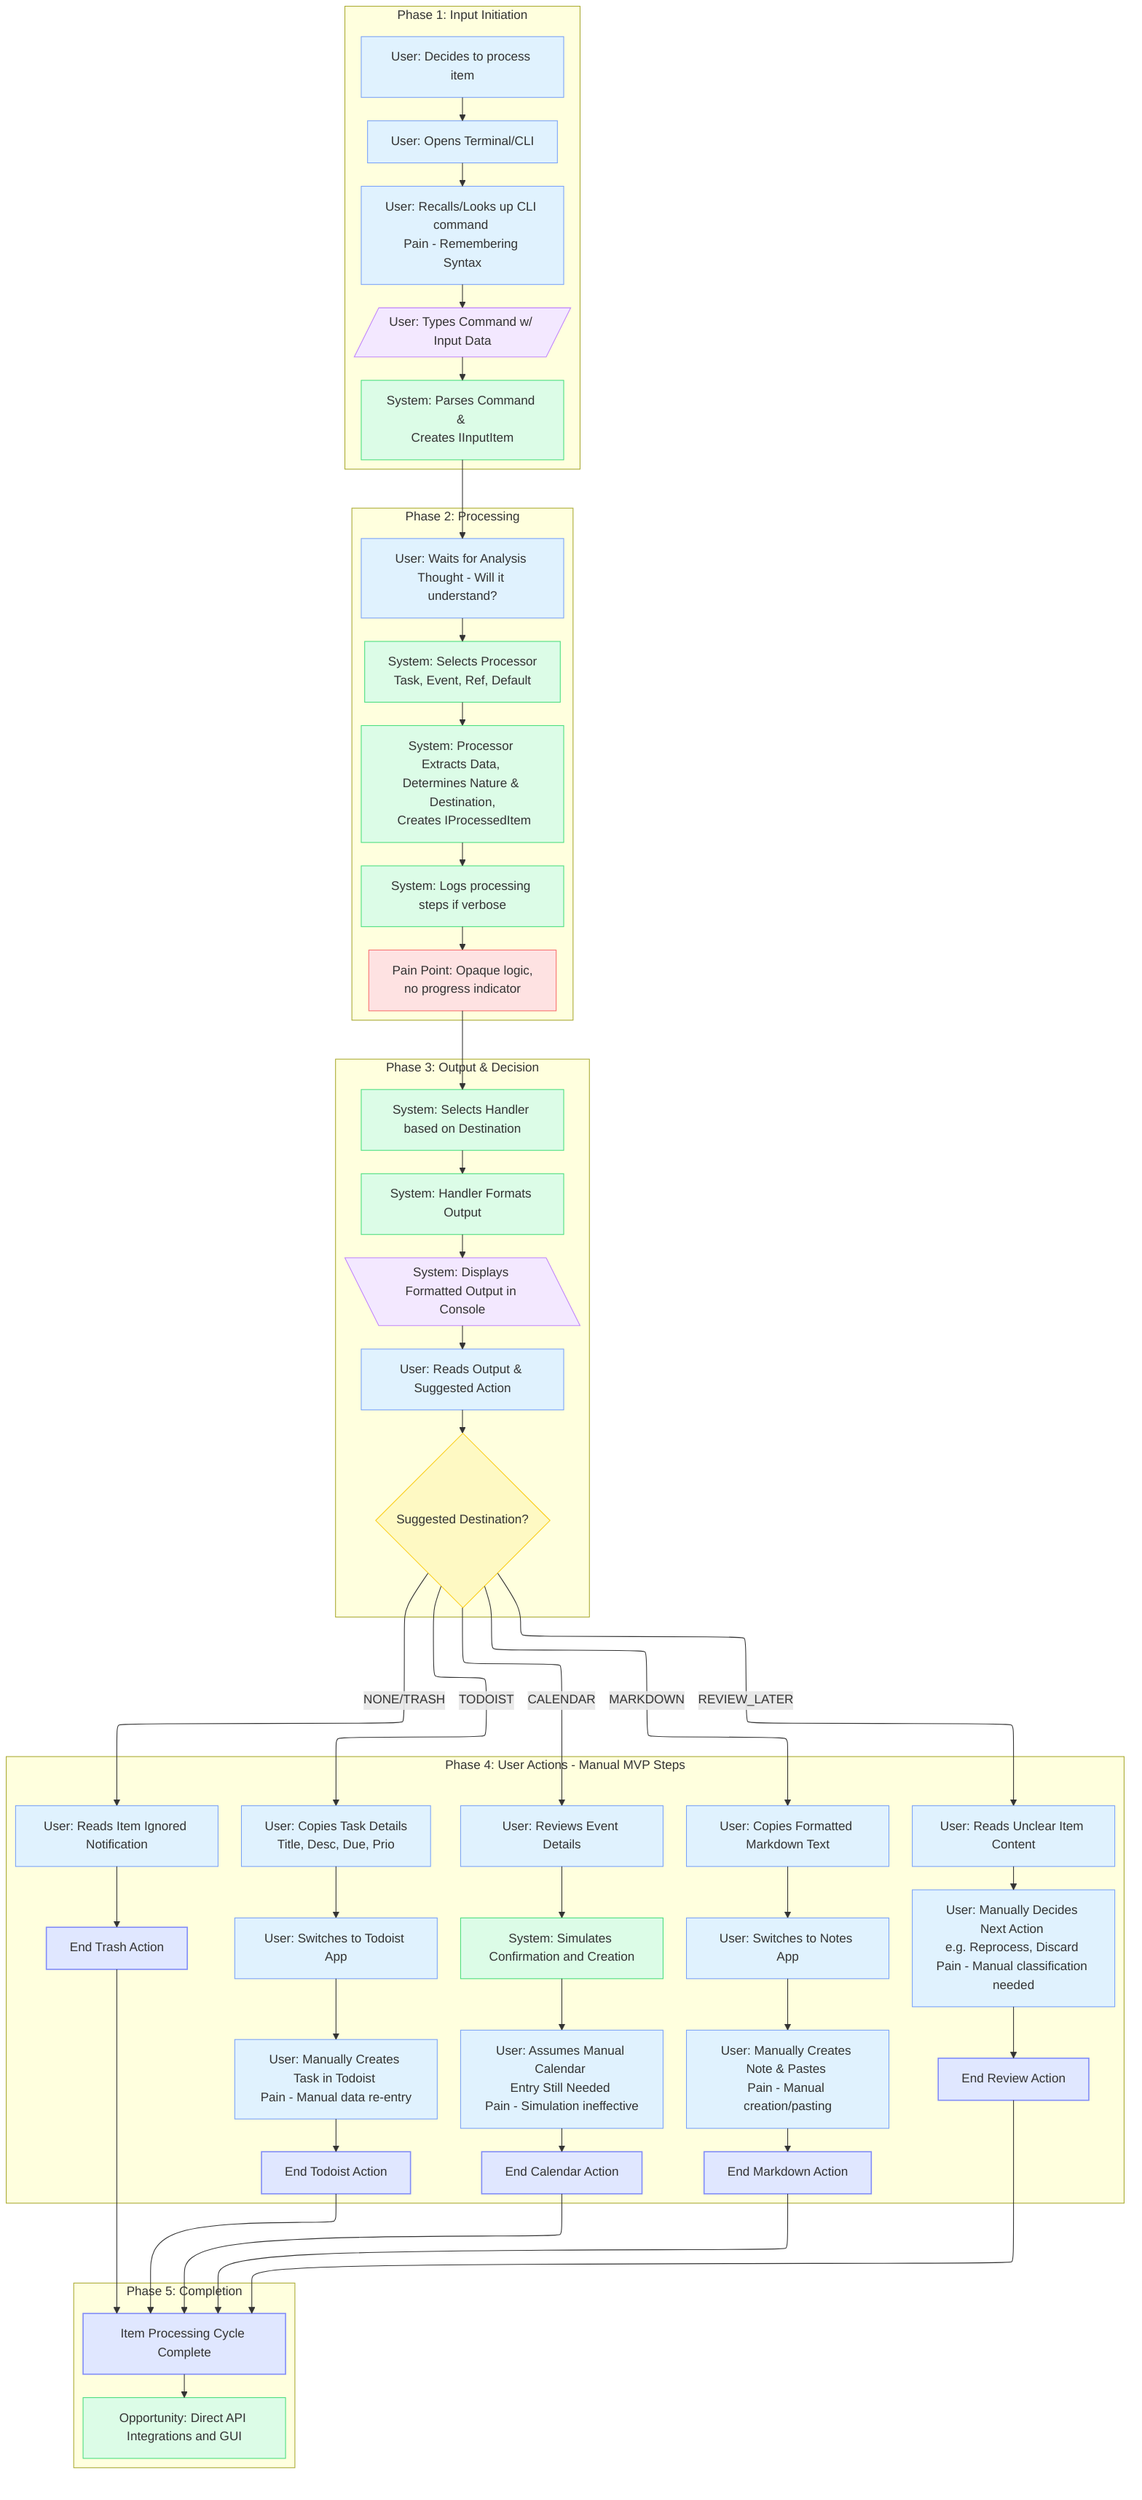---
config:
  layout: elk
id: 70b2b357-35fc-49d0-8d08-f0c6e83910c9
---
flowchart TD
 subgraph subGraph0["Phase 1: Input Initiation"]
    direction TB
        A0["User: Decides to process item"]
        A1["User: Opens Terminal/CLI"]
        A2["User: Recalls/Looks up CLI command <br>Pain - Remembering Syntax"]
        A3[/"User: Types Command w/ Input Data"/]
        A4["System: Parses Command &amp; <br>Creates IInputItem"]
  end
 subgraph subGraph1["Phase 2: Processing"]
    direction TB
        B0["User: Waits for Analysis <br>Thought - Will it understand?"]
        B1["System: Selects Processor <br>Task, Event, Ref, Default"]
        B2["System: Processor Extracts Data, <br>Determines Nature &amp; Destination,<br> Creates IProcessedItem"]
        B3["System: Logs processing steps if verbose"]
        B4["Pain Point: Opaque logic, <br>no progress indicator"]
  end
 subgraph subGraph2["Phase 3: Output & Decision"]
    direction TB
        C0["System: Selects Handler based on Destination"]
        C1["System: Handler Formats Output"]
        C2[\"System: Displays Formatted Output in Console"\]
        C3["User: Reads Output & Suggested Action"]
        C4{"Suggested Destination?"}
  end
 subgraph subGraph3["Phase 4: User Actions - Manual MVP Steps"]
    direction TB
        D_TD1["User: Copies Task Details <br>Title, Desc, Due, Prio"]
        D_TD2["User: Switches to Todoist App"]
        D_TD3["User: Manually Creates Task in Todoist <br>Pain - Manual data re-entry"]
        D_TD_END["End Todoist Action"]
        D_CAL1["User: Reviews Event Details"]
        D_CAL2["System: Simulates Confirmation and Creation"]
        D_CAL3["User: Assumes Manual Calendar <br>Entry Still Needed <br>Pain - Simulation ineffective"]
        D_CAL_END["End Calendar Action"]
        D_MD1["User: Copies Formatted Markdown Text"]
        D_MD2["User: Switches to Notes App"]
        D_MD3["User: Manually Creates Note &amp; Pastes <br>Pain - Manual creation/pasting"]
        D_MD_END["End Markdown Action"]
        D_RL1["User: Reads Unclear Item Content"]
        D_RL2["User: Manually Decides Next Action <br>e.g. Reprocess, Discard <br>Pain - Manual classification needed"]
        D_RL_END["End Review Action"]
        D_TR1["User: Reads Item Ignored Notification"]
        D_TR_END["End Trash Action"]
  end
 subgraph subGraph4["Phase 5: Completion"]
        E0["Item Processing Cycle Complete"]
        E1["Opportunity: Direct API Integrations and GUI"]
  end
    A0 --> A1
    A1 --> A2
    A2 --> A3
    A3 --> A4
    A4 --> B0
    B0 --> B1
    B1 --> B2
    B2 --> B3
    B3 --> B4
    B4 --> C0
    C0 --> C1
    C1 --> C2
    C2 --> C3
    C3 --> C4
    C4 -- TODOIST --> D_TD1
    D_TD1 --> D_TD2
    D_TD2 --> D_TD3
    D_TD3 --> D_TD_END
    C4 -- CALENDAR --> D_CAL1
    D_CAL1 --> D_CAL2
    D_CAL2 --> D_CAL3
    D_CAL3 --> D_CAL_END
    C4 -- MARKDOWN --> D_MD1
    D_MD1 --> D_MD2
    D_MD2 --> D_MD3
    D_MD3 --> D_MD_END
    C4 -- REVIEW_LATER --> D_RL1
    D_RL1 --> D_RL2
    D_RL2 --> D_RL_END
    C4 -- NONE/TRASH --> D_TR1
    D_TR1 --> D_TR_END
    D_TD_END --> E0
    D_CAL_END --> E0
    D_MD_END --> E0
    D_RL_END --> E0
    D_TR_END --> E0
    E0 --> E1
     A0:::userAction
     A1:::userAction
     A2:::userAction
     A3:::io
     A4:::systemAction
     B0:::userAction
     B1:::systemAction
     B2:::systemAction
     B3:::systemAction
     B4:::pain
     C0:::systemAction
     C1:::systemAction
     C2:::io
     C3:::userAction
     C4:::decision
     D_TD1:::userAction
     D_TD2:::userAction
     D_TD3:::userAction
     D_TD_END:::endpoint
     D_CAL1:::userAction
     D_CAL2:::systemAction
     D_CAL3:::userAction
     D_CAL_END:::endpoint
     D_MD1:::userAction
     D_MD2:::userAction
     D_MD3:::userAction
     D_MD_END:::endpoint
     D_RL1:::userAction
     D_RL2:::userAction
     D_RL_END:::endpoint
     D_TR1:::userAction
     D_TR_END:::endpoint
     E0:::endpoint
     E1:::systemAction
    classDef userAction fill:#e0f2fe,stroke:#7aa2f7,stroke-width:1px
    classDef systemAction fill:#dcfce7,stroke:#4ade80,stroke-width:1px
    classDef decision fill:#fef9c3,stroke:#facc15,stroke-width:1px
    classDef io fill:#f3e8ff,stroke:#c084fc,stroke-width:1px
    classDef pain fill:#fee2e2,stroke:#f87171,stroke-width:1px
    classDef endpoint fill:#e0e7ff,stroke:#818cf8,stroke-width:1.5px